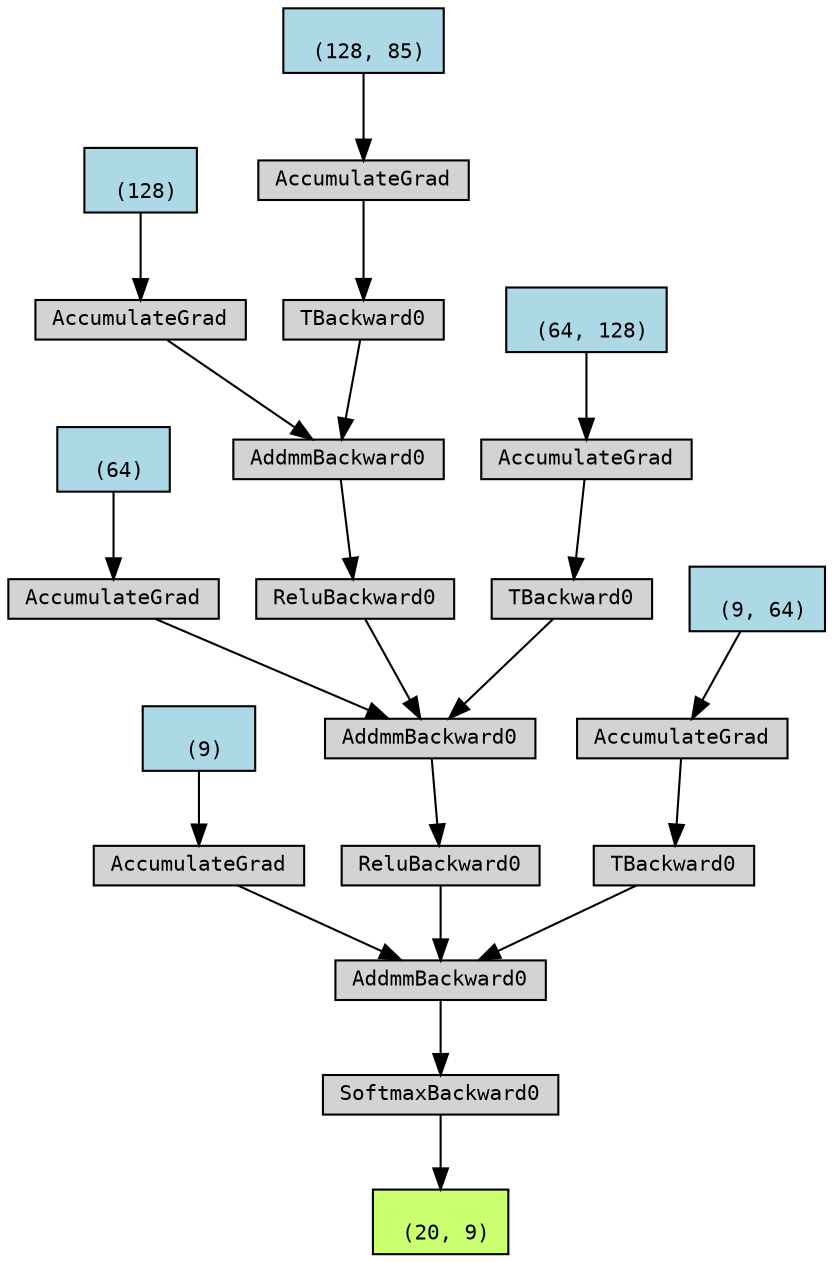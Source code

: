 digraph {
	graph [size="12,12"]
	node [align=left fontname=monospace fontsize=10 height=0.2 ranksep=0.1 shape=box style=filled]
	1399114481240 [label="
 (20, 9)" fillcolor=darkolivegreen1]
	1399117662216 [label=SoftmaxBackward0]
	1399117662088 -> 1399117662216
	1399117662088 [label=AddmmBackward0]
	1399112090248 -> 1399117662088
	1399114481000 [label="
 (9)" fillcolor=lightblue]
	1399114481000 -> 1399112090248
	1399112090248 [label=AccumulateGrad]
	1399112089736 -> 1399117662088
	1399112089736 [label=ReluBackward0]
	1398811932744 -> 1399112089736
	1398811932744 [label=AddmmBackward0]
	1398811934152 -> 1398811932744
	1399114480840 [label="
 (64)" fillcolor=lightblue]
	1399114480840 -> 1398811934152
	1398811934152 [label=AccumulateGrad]
	1398795601160 -> 1398811932744
	1398795601160 [label=ReluBackward0]
	1398811933704 -> 1398795601160
	1398811933704 [label=AddmmBackward0]
	1399114449544 -> 1398811933704
	1399114480360 [label="
 (128)" fillcolor=lightblue]
	1399114480360 -> 1399114449544
	1399114449544 [label=AccumulateGrad]
	1399114449608 -> 1398811933704
	1399114449608 [label=TBackward0]
	1399114449736 -> 1399114449608
	1399114480600 [label="
 (128, 85)" fillcolor=lightblue]
	1399114480600 -> 1399114449736
	1399114449736 [label=AccumulateGrad]
	1399114449288 -> 1398811932744
	1399114449288 [label=TBackward0]
	1399114449416 -> 1399114449288
	1399114480760 [label="
 (64, 128)" fillcolor=lightblue]
	1399114480760 -> 1399114449416
	1399114449416 [label=AccumulateGrad]
	1399112089992 -> 1399117662088
	1399112089992 [label=TBackward0]
	1398811931592 -> 1399112089992
	1399114480920 [label="
 (9, 64)" fillcolor=lightblue]
	1399114480920 -> 1398811931592
	1398811931592 [label=AccumulateGrad]
	1399117662216 -> 1399114481240
}
